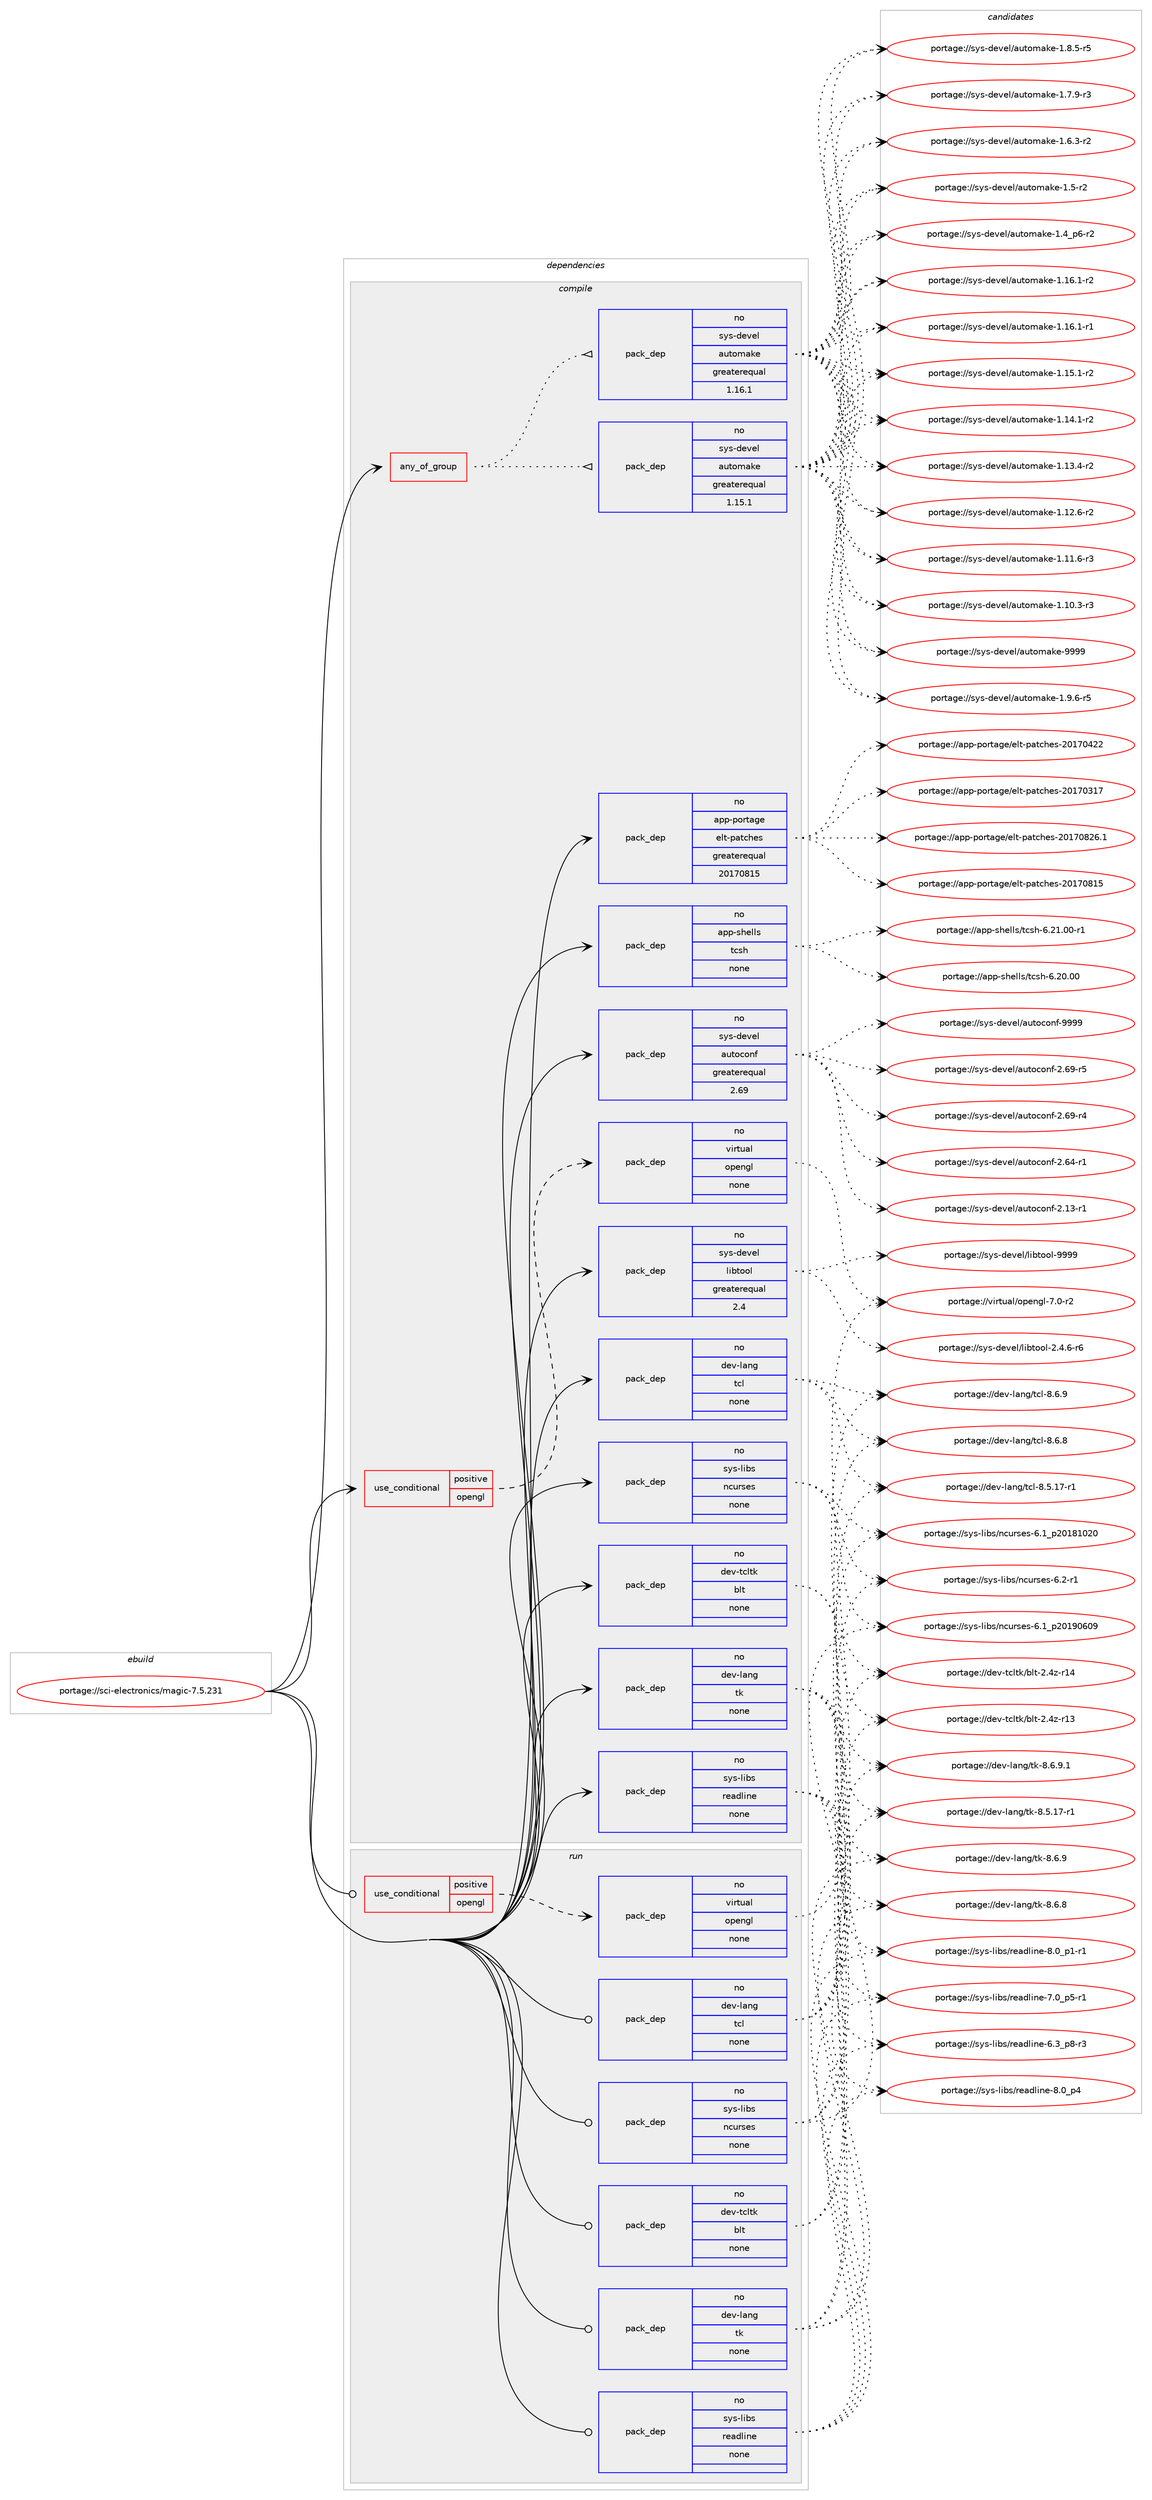 digraph prolog {

# *************
# Graph options
# *************

newrank=true;
concentrate=true;
compound=true;
graph [rankdir=LR,fontname=Helvetica,fontsize=10,ranksep=1.5];#, ranksep=2.5, nodesep=0.2];
edge  [arrowhead=vee];
node  [fontname=Helvetica,fontsize=10];

# **********
# The ebuild
# **********

subgraph cluster_leftcol {
color=gray;
rank=same;
label=<<i>ebuild</i>>;
id [label="portage://sci-electronics/magic-7.5.231", color=red, width=4, href="../sci-electronics/magic-7.5.231.svg"];
}

# ****************
# The dependencies
# ****************

subgraph cluster_midcol {
color=gray;
label=<<i>dependencies</i>>;
subgraph cluster_compile {
fillcolor="#eeeeee";
style=filled;
label=<<i>compile</i>>;
subgraph any1462 {
dependency86562 [label=<<TABLE BORDER="0" CELLBORDER="1" CELLSPACING="0" CELLPADDING="4"><TR><TD CELLPADDING="10">any_of_group</TD></TR></TABLE>>, shape=none, color=red];subgraph pack67808 {
dependency86563 [label=<<TABLE BORDER="0" CELLBORDER="1" CELLSPACING="0" CELLPADDING="4" WIDTH="220"><TR><TD ROWSPAN="6" CELLPADDING="30">pack_dep</TD></TR><TR><TD WIDTH="110">no</TD></TR><TR><TD>sys-devel</TD></TR><TR><TD>automake</TD></TR><TR><TD>greaterequal</TD></TR><TR><TD>1.16.1</TD></TR></TABLE>>, shape=none, color=blue];
}
dependency86562:e -> dependency86563:w [weight=20,style="dotted",arrowhead="oinv"];
subgraph pack67809 {
dependency86564 [label=<<TABLE BORDER="0" CELLBORDER="1" CELLSPACING="0" CELLPADDING="4" WIDTH="220"><TR><TD ROWSPAN="6" CELLPADDING="30">pack_dep</TD></TR><TR><TD WIDTH="110">no</TD></TR><TR><TD>sys-devel</TD></TR><TR><TD>automake</TD></TR><TR><TD>greaterequal</TD></TR><TR><TD>1.15.1</TD></TR></TABLE>>, shape=none, color=blue];
}
dependency86562:e -> dependency86564:w [weight=20,style="dotted",arrowhead="oinv"];
}
id:e -> dependency86562:w [weight=20,style="solid",arrowhead="vee"];
subgraph cond17219 {
dependency86565 [label=<<TABLE BORDER="0" CELLBORDER="1" CELLSPACING="0" CELLPADDING="4"><TR><TD ROWSPAN="3" CELLPADDING="10">use_conditional</TD></TR><TR><TD>positive</TD></TR><TR><TD>opengl</TD></TR></TABLE>>, shape=none, color=red];
subgraph pack67810 {
dependency86566 [label=<<TABLE BORDER="0" CELLBORDER="1" CELLSPACING="0" CELLPADDING="4" WIDTH="220"><TR><TD ROWSPAN="6" CELLPADDING="30">pack_dep</TD></TR><TR><TD WIDTH="110">no</TD></TR><TR><TD>virtual</TD></TR><TR><TD>opengl</TD></TR><TR><TD>none</TD></TR><TR><TD></TD></TR></TABLE>>, shape=none, color=blue];
}
dependency86565:e -> dependency86566:w [weight=20,style="dashed",arrowhead="vee"];
}
id:e -> dependency86565:w [weight=20,style="solid",arrowhead="vee"];
subgraph pack67811 {
dependency86567 [label=<<TABLE BORDER="0" CELLBORDER="1" CELLSPACING="0" CELLPADDING="4" WIDTH="220"><TR><TD ROWSPAN="6" CELLPADDING="30">pack_dep</TD></TR><TR><TD WIDTH="110">no</TD></TR><TR><TD>app-portage</TD></TR><TR><TD>elt-patches</TD></TR><TR><TD>greaterequal</TD></TR><TR><TD>20170815</TD></TR></TABLE>>, shape=none, color=blue];
}
id:e -> dependency86567:w [weight=20,style="solid",arrowhead="vee"];
subgraph pack67812 {
dependency86568 [label=<<TABLE BORDER="0" CELLBORDER="1" CELLSPACING="0" CELLPADDING="4" WIDTH="220"><TR><TD ROWSPAN="6" CELLPADDING="30">pack_dep</TD></TR><TR><TD WIDTH="110">no</TD></TR><TR><TD>app-shells</TD></TR><TR><TD>tcsh</TD></TR><TR><TD>none</TD></TR><TR><TD></TD></TR></TABLE>>, shape=none, color=blue];
}
id:e -> dependency86568:w [weight=20,style="solid",arrowhead="vee"];
subgraph pack67813 {
dependency86569 [label=<<TABLE BORDER="0" CELLBORDER="1" CELLSPACING="0" CELLPADDING="4" WIDTH="220"><TR><TD ROWSPAN="6" CELLPADDING="30">pack_dep</TD></TR><TR><TD WIDTH="110">no</TD></TR><TR><TD>dev-lang</TD></TR><TR><TD>tcl</TD></TR><TR><TD>none</TD></TR><TR><TD></TD></TR></TABLE>>, shape=none, color=blue];
}
id:e -> dependency86569:w [weight=20,style="solid",arrowhead="vee"];
subgraph pack67814 {
dependency86570 [label=<<TABLE BORDER="0" CELLBORDER="1" CELLSPACING="0" CELLPADDING="4" WIDTH="220"><TR><TD ROWSPAN="6" CELLPADDING="30">pack_dep</TD></TR><TR><TD WIDTH="110">no</TD></TR><TR><TD>dev-lang</TD></TR><TR><TD>tk</TD></TR><TR><TD>none</TD></TR><TR><TD></TD></TR></TABLE>>, shape=none, color=blue];
}
id:e -> dependency86570:w [weight=20,style="solid",arrowhead="vee"];
subgraph pack67815 {
dependency86571 [label=<<TABLE BORDER="0" CELLBORDER="1" CELLSPACING="0" CELLPADDING="4" WIDTH="220"><TR><TD ROWSPAN="6" CELLPADDING="30">pack_dep</TD></TR><TR><TD WIDTH="110">no</TD></TR><TR><TD>dev-tcltk</TD></TR><TR><TD>blt</TD></TR><TR><TD>none</TD></TR><TR><TD></TD></TR></TABLE>>, shape=none, color=blue];
}
id:e -> dependency86571:w [weight=20,style="solid",arrowhead="vee"];
subgraph pack67816 {
dependency86572 [label=<<TABLE BORDER="0" CELLBORDER="1" CELLSPACING="0" CELLPADDING="4" WIDTH="220"><TR><TD ROWSPAN="6" CELLPADDING="30">pack_dep</TD></TR><TR><TD WIDTH="110">no</TD></TR><TR><TD>sys-devel</TD></TR><TR><TD>autoconf</TD></TR><TR><TD>greaterequal</TD></TR><TR><TD>2.69</TD></TR></TABLE>>, shape=none, color=blue];
}
id:e -> dependency86572:w [weight=20,style="solid",arrowhead="vee"];
subgraph pack67817 {
dependency86573 [label=<<TABLE BORDER="0" CELLBORDER="1" CELLSPACING="0" CELLPADDING="4" WIDTH="220"><TR><TD ROWSPAN="6" CELLPADDING="30">pack_dep</TD></TR><TR><TD WIDTH="110">no</TD></TR><TR><TD>sys-devel</TD></TR><TR><TD>libtool</TD></TR><TR><TD>greaterequal</TD></TR><TR><TD>2.4</TD></TR></TABLE>>, shape=none, color=blue];
}
id:e -> dependency86573:w [weight=20,style="solid",arrowhead="vee"];
subgraph pack67818 {
dependency86574 [label=<<TABLE BORDER="0" CELLBORDER="1" CELLSPACING="0" CELLPADDING="4" WIDTH="220"><TR><TD ROWSPAN="6" CELLPADDING="30">pack_dep</TD></TR><TR><TD WIDTH="110">no</TD></TR><TR><TD>sys-libs</TD></TR><TR><TD>ncurses</TD></TR><TR><TD>none</TD></TR><TR><TD></TD></TR></TABLE>>, shape=none, color=blue];
}
id:e -> dependency86574:w [weight=20,style="solid",arrowhead="vee"];
subgraph pack67819 {
dependency86575 [label=<<TABLE BORDER="0" CELLBORDER="1" CELLSPACING="0" CELLPADDING="4" WIDTH="220"><TR><TD ROWSPAN="6" CELLPADDING="30">pack_dep</TD></TR><TR><TD WIDTH="110">no</TD></TR><TR><TD>sys-libs</TD></TR><TR><TD>readline</TD></TR><TR><TD>none</TD></TR><TR><TD></TD></TR></TABLE>>, shape=none, color=blue];
}
id:e -> dependency86575:w [weight=20,style="solid",arrowhead="vee"];
}
subgraph cluster_compileandrun {
fillcolor="#eeeeee";
style=filled;
label=<<i>compile and run</i>>;
}
subgraph cluster_run {
fillcolor="#eeeeee";
style=filled;
label=<<i>run</i>>;
subgraph cond17220 {
dependency86576 [label=<<TABLE BORDER="0" CELLBORDER="1" CELLSPACING="0" CELLPADDING="4"><TR><TD ROWSPAN="3" CELLPADDING="10">use_conditional</TD></TR><TR><TD>positive</TD></TR><TR><TD>opengl</TD></TR></TABLE>>, shape=none, color=red];
subgraph pack67820 {
dependency86577 [label=<<TABLE BORDER="0" CELLBORDER="1" CELLSPACING="0" CELLPADDING="4" WIDTH="220"><TR><TD ROWSPAN="6" CELLPADDING="30">pack_dep</TD></TR><TR><TD WIDTH="110">no</TD></TR><TR><TD>virtual</TD></TR><TR><TD>opengl</TD></TR><TR><TD>none</TD></TR><TR><TD></TD></TR></TABLE>>, shape=none, color=blue];
}
dependency86576:e -> dependency86577:w [weight=20,style="dashed",arrowhead="vee"];
}
id:e -> dependency86576:w [weight=20,style="solid",arrowhead="odot"];
subgraph pack67821 {
dependency86578 [label=<<TABLE BORDER="0" CELLBORDER="1" CELLSPACING="0" CELLPADDING="4" WIDTH="220"><TR><TD ROWSPAN="6" CELLPADDING="30">pack_dep</TD></TR><TR><TD WIDTH="110">no</TD></TR><TR><TD>dev-lang</TD></TR><TR><TD>tcl</TD></TR><TR><TD>none</TD></TR><TR><TD></TD></TR></TABLE>>, shape=none, color=blue];
}
id:e -> dependency86578:w [weight=20,style="solid",arrowhead="odot"];
subgraph pack67822 {
dependency86579 [label=<<TABLE BORDER="0" CELLBORDER="1" CELLSPACING="0" CELLPADDING="4" WIDTH="220"><TR><TD ROWSPAN="6" CELLPADDING="30">pack_dep</TD></TR><TR><TD WIDTH="110">no</TD></TR><TR><TD>dev-lang</TD></TR><TR><TD>tk</TD></TR><TR><TD>none</TD></TR><TR><TD></TD></TR></TABLE>>, shape=none, color=blue];
}
id:e -> dependency86579:w [weight=20,style="solid",arrowhead="odot"];
subgraph pack67823 {
dependency86580 [label=<<TABLE BORDER="0" CELLBORDER="1" CELLSPACING="0" CELLPADDING="4" WIDTH="220"><TR><TD ROWSPAN="6" CELLPADDING="30">pack_dep</TD></TR><TR><TD WIDTH="110">no</TD></TR><TR><TD>dev-tcltk</TD></TR><TR><TD>blt</TD></TR><TR><TD>none</TD></TR><TR><TD></TD></TR></TABLE>>, shape=none, color=blue];
}
id:e -> dependency86580:w [weight=20,style="solid",arrowhead="odot"];
subgraph pack67824 {
dependency86581 [label=<<TABLE BORDER="0" CELLBORDER="1" CELLSPACING="0" CELLPADDING="4" WIDTH="220"><TR><TD ROWSPAN="6" CELLPADDING="30">pack_dep</TD></TR><TR><TD WIDTH="110">no</TD></TR><TR><TD>sys-libs</TD></TR><TR><TD>ncurses</TD></TR><TR><TD>none</TD></TR><TR><TD></TD></TR></TABLE>>, shape=none, color=blue];
}
id:e -> dependency86581:w [weight=20,style="solid",arrowhead="odot"];
subgraph pack67825 {
dependency86582 [label=<<TABLE BORDER="0" CELLBORDER="1" CELLSPACING="0" CELLPADDING="4" WIDTH="220"><TR><TD ROWSPAN="6" CELLPADDING="30">pack_dep</TD></TR><TR><TD WIDTH="110">no</TD></TR><TR><TD>sys-libs</TD></TR><TR><TD>readline</TD></TR><TR><TD>none</TD></TR><TR><TD></TD></TR></TABLE>>, shape=none, color=blue];
}
id:e -> dependency86582:w [weight=20,style="solid",arrowhead="odot"];
}
}

# **************
# The candidates
# **************

subgraph cluster_choices {
rank=same;
color=gray;
label=<<i>candidates</i>>;

subgraph choice67808 {
color=black;
nodesep=1;
choice115121115451001011181011084797117116111109971071014557575757 [label="portage://sys-devel/automake-9999", color=red, width=4,href="../sys-devel/automake-9999.svg"];
choice115121115451001011181011084797117116111109971071014549465746544511453 [label="portage://sys-devel/automake-1.9.6-r5", color=red, width=4,href="../sys-devel/automake-1.9.6-r5.svg"];
choice115121115451001011181011084797117116111109971071014549465646534511453 [label="portage://sys-devel/automake-1.8.5-r5", color=red, width=4,href="../sys-devel/automake-1.8.5-r5.svg"];
choice115121115451001011181011084797117116111109971071014549465546574511451 [label="portage://sys-devel/automake-1.7.9-r3", color=red, width=4,href="../sys-devel/automake-1.7.9-r3.svg"];
choice115121115451001011181011084797117116111109971071014549465446514511450 [label="portage://sys-devel/automake-1.6.3-r2", color=red, width=4,href="../sys-devel/automake-1.6.3-r2.svg"];
choice11512111545100101118101108479711711611110997107101454946534511450 [label="portage://sys-devel/automake-1.5-r2", color=red, width=4,href="../sys-devel/automake-1.5-r2.svg"];
choice115121115451001011181011084797117116111109971071014549465295112544511450 [label="portage://sys-devel/automake-1.4_p6-r2", color=red, width=4,href="../sys-devel/automake-1.4_p6-r2.svg"];
choice11512111545100101118101108479711711611110997107101454946495446494511450 [label="portage://sys-devel/automake-1.16.1-r2", color=red, width=4,href="../sys-devel/automake-1.16.1-r2.svg"];
choice11512111545100101118101108479711711611110997107101454946495446494511449 [label="portage://sys-devel/automake-1.16.1-r1", color=red, width=4,href="../sys-devel/automake-1.16.1-r1.svg"];
choice11512111545100101118101108479711711611110997107101454946495346494511450 [label="portage://sys-devel/automake-1.15.1-r2", color=red, width=4,href="../sys-devel/automake-1.15.1-r2.svg"];
choice11512111545100101118101108479711711611110997107101454946495246494511450 [label="portage://sys-devel/automake-1.14.1-r2", color=red, width=4,href="../sys-devel/automake-1.14.1-r2.svg"];
choice11512111545100101118101108479711711611110997107101454946495146524511450 [label="portage://sys-devel/automake-1.13.4-r2", color=red, width=4,href="../sys-devel/automake-1.13.4-r2.svg"];
choice11512111545100101118101108479711711611110997107101454946495046544511450 [label="portage://sys-devel/automake-1.12.6-r2", color=red, width=4,href="../sys-devel/automake-1.12.6-r2.svg"];
choice11512111545100101118101108479711711611110997107101454946494946544511451 [label="portage://sys-devel/automake-1.11.6-r3", color=red, width=4,href="../sys-devel/automake-1.11.6-r3.svg"];
choice11512111545100101118101108479711711611110997107101454946494846514511451 [label="portage://sys-devel/automake-1.10.3-r3", color=red, width=4,href="../sys-devel/automake-1.10.3-r3.svg"];
dependency86563:e -> choice115121115451001011181011084797117116111109971071014557575757:w [style=dotted,weight="100"];
dependency86563:e -> choice115121115451001011181011084797117116111109971071014549465746544511453:w [style=dotted,weight="100"];
dependency86563:e -> choice115121115451001011181011084797117116111109971071014549465646534511453:w [style=dotted,weight="100"];
dependency86563:e -> choice115121115451001011181011084797117116111109971071014549465546574511451:w [style=dotted,weight="100"];
dependency86563:e -> choice115121115451001011181011084797117116111109971071014549465446514511450:w [style=dotted,weight="100"];
dependency86563:e -> choice11512111545100101118101108479711711611110997107101454946534511450:w [style=dotted,weight="100"];
dependency86563:e -> choice115121115451001011181011084797117116111109971071014549465295112544511450:w [style=dotted,weight="100"];
dependency86563:e -> choice11512111545100101118101108479711711611110997107101454946495446494511450:w [style=dotted,weight="100"];
dependency86563:e -> choice11512111545100101118101108479711711611110997107101454946495446494511449:w [style=dotted,weight="100"];
dependency86563:e -> choice11512111545100101118101108479711711611110997107101454946495346494511450:w [style=dotted,weight="100"];
dependency86563:e -> choice11512111545100101118101108479711711611110997107101454946495246494511450:w [style=dotted,weight="100"];
dependency86563:e -> choice11512111545100101118101108479711711611110997107101454946495146524511450:w [style=dotted,weight="100"];
dependency86563:e -> choice11512111545100101118101108479711711611110997107101454946495046544511450:w [style=dotted,weight="100"];
dependency86563:e -> choice11512111545100101118101108479711711611110997107101454946494946544511451:w [style=dotted,weight="100"];
dependency86563:e -> choice11512111545100101118101108479711711611110997107101454946494846514511451:w [style=dotted,weight="100"];
}
subgraph choice67809 {
color=black;
nodesep=1;
choice115121115451001011181011084797117116111109971071014557575757 [label="portage://sys-devel/automake-9999", color=red, width=4,href="../sys-devel/automake-9999.svg"];
choice115121115451001011181011084797117116111109971071014549465746544511453 [label="portage://sys-devel/automake-1.9.6-r5", color=red, width=4,href="../sys-devel/automake-1.9.6-r5.svg"];
choice115121115451001011181011084797117116111109971071014549465646534511453 [label="portage://sys-devel/automake-1.8.5-r5", color=red, width=4,href="../sys-devel/automake-1.8.5-r5.svg"];
choice115121115451001011181011084797117116111109971071014549465546574511451 [label="portage://sys-devel/automake-1.7.9-r3", color=red, width=4,href="../sys-devel/automake-1.7.9-r3.svg"];
choice115121115451001011181011084797117116111109971071014549465446514511450 [label="portage://sys-devel/automake-1.6.3-r2", color=red, width=4,href="../sys-devel/automake-1.6.3-r2.svg"];
choice11512111545100101118101108479711711611110997107101454946534511450 [label="portage://sys-devel/automake-1.5-r2", color=red, width=4,href="../sys-devel/automake-1.5-r2.svg"];
choice115121115451001011181011084797117116111109971071014549465295112544511450 [label="portage://sys-devel/automake-1.4_p6-r2", color=red, width=4,href="../sys-devel/automake-1.4_p6-r2.svg"];
choice11512111545100101118101108479711711611110997107101454946495446494511450 [label="portage://sys-devel/automake-1.16.1-r2", color=red, width=4,href="../sys-devel/automake-1.16.1-r2.svg"];
choice11512111545100101118101108479711711611110997107101454946495446494511449 [label="portage://sys-devel/automake-1.16.1-r1", color=red, width=4,href="../sys-devel/automake-1.16.1-r1.svg"];
choice11512111545100101118101108479711711611110997107101454946495346494511450 [label="portage://sys-devel/automake-1.15.1-r2", color=red, width=4,href="../sys-devel/automake-1.15.1-r2.svg"];
choice11512111545100101118101108479711711611110997107101454946495246494511450 [label="portage://sys-devel/automake-1.14.1-r2", color=red, width=4,href="../sys-devel/automake-1.14.1-r2.svg"];
choice11512111545100101118101108479711711611110997107101454946495146524511450 [label="portage://sys-devel/automake-1.13.4-r2", color=red, width=4,href="../sys-devel/automake-1.13.4-r2.svg"];
choice11512111545100101118101108479711711611110997107101454946495046544511450 [label="portage://sys-devel/automake-1.12.6-r2", color=red, width=4,href="../sys-devel/automake-1.12.6-r2.svg"];
choice11512111545100101118101108479711711611110997107101454946494946544511451 [label="portage://sys-devel/automake-1.11.6-r3", color=red, width=4,href="../sys-devel/automake-1.11.6-r3.svg"];
choice11512111545100101118101108479711711611110997107101454946494846514511451 [label="portage://sys-devel/automake-1.10.3-r3", color=red, width=4,href="../sys-devel/automake-1.10.3-r3.svg"];
dependency86564:e -> choice115121115451001011181011084797117116111109971071014557575757:w [style=dotted,weight="100"];
dependency86564:e -> choice115121115451001011181011084797117116111109971071014549465746544511453:w [style=dotted,weight="100"];
dependency86564:e -> choice115121115451001011181011084797117116111109971071014549465646534511453:w [style=dotted,weight="100"];
dependency86564:e -> choice115121115451001011181011084797117116111109971071014549465546574511451:w [style=dotted,weight="100"];
dependency86564:e -> choice115121115451001011181011084797117116111109971071014549465446514511450:w [style=dotted,weight="100"];
dependency86564:e -> choice11512111545100101118101108479711711611110997107101454946534511450:w [style=dotted,weight="100"];
dependency86564:e -> choice115121115451001011181011084797117116111109971071014549465295112544511450:w [style=dotted,weight="100"];
dependency86564:e -> choice11512111545100101118101108479711711611110997107101454946495446494511450:w [style=dotted,weight="100"];
dependency86564:e -> choice11512111545100101118101108479711711611110997107101454946495446494511449:w [style=dotted,weight="100"];
dependency86564:e -> choice11512111545100101118101108479711711611110997107101454946495346494511450:w [style=dotted,weight="100"];
dependency86564:e -> choice11512111545100101118101108479711711611110997107101454946495246494511450:w [style=dotted,weight="100"];
dependency86564:e -> choice11512111545100101118101108479711711611110997107101454946495146524511450:w [style=dotted,weight="100"];
dependency86564:e -> choice11512111545100101118101108479711711611110997107101454946495046544511450:w [style=dotted,weight="100"];
dependency86564:e -> choice11512111545100101118101108479711711611110997107101454946494946544511451:w [style=dotted,weight="100"];
dependency86564:e -> choice11512111545100101118101108479711711611110997107101454946494846514511451:w [style=dotted,weight="100"];
}
subgraph choice67810 {
color=black;
nodesep=1;
choice1181051141161179710847111112101110103108455546484511450 [label="portage://virtual/opengl-7.0-r2", color=red, width=4,href="../virtual/opengl-7.0-r2.svg"];
dependency86566:e -> choice1181051141161179710847111112101110103108455546484511450:w [style=dotted,weight="100"];
}
subgraph choice67811 {
color=black;
nodesep=1;
choice971121124511211111411697103101471011081164511297116991041011154550484955485650544649 [label="portage://app-portage/elt-patches-20170826.1", color=red, width=4,href="../app-portage/elt-patches-20170826.1.svg"];
choice97112112451121111141169710310147101108116451129711699104101115455048495548564953 [label="portage://app-portage/elt-patches-20170815", color=red, width=4,href="../app-portage/elt-patches-20170815.svg"];
choice97112112451121111141169710310147101108116451129711699104101115455048495548525050 [label="portage://app-portage/elt-patches-20170422", color=red, width=4,href="../app-portage/elt-patches-20170422.svg"];
choice97112112451121111141169710310147101108116451129711699104101115455048495548514955 [label="portage://app-portage/elt-patches-20170317", color=red, width=4,href="../app-portage/elt-patches-20170317.svg"];
dependency86567:e -> choice971121124511211111411697103101471011081164511297116991041011154550484955485650544649:w [style=dotted,weight="100"];
dependency86567:e -> choice97112112451121111141169710310147101108116451129711699104101115455048495548564953:w [style=dotted,weight="100"];
dependency86567:e -> choice97112112451121111141169710310147101108116451129711699104101115455048495548525050:w [style=dotted,weight="100"];
dependency86567:e -> choice97112112451121111141169710310147101108116451129711699104101115455048495548514955:w [style=dotted,weight="100"];
}
subgraph choice67812 {
color=black;
nodesep=1;
choice9711211245115104101108108115471169911510445544650494648484511449 [label="portage://app-shells/tcsh-6.21.00-r1", color=red, width=4,href="../app-shells/tcsh-6.21.00-r1.svg"];
choice971121124511510410110810811547116991151044554465048464848 [label="portage://app-shells/tcsh-6.20.00", color=red, width=4,href="../app-shells/tcsh-6.20.00.svg"];
dependency86568:e -> choice9711211245115104101108108115471169911510445544650494648484511449:w [style=dotted,weight="100"];
dependency86568:e -> choice971121124511510410110810811547116991151044554465048464848:w [style=dotted,weight="100"];
}
subgraph choice67813 {
color=black;
nodesep=1;
choice10010111845108971101034711699108455646544657 [label="portage://dev-lang/tcl-8.6.9", color=red, width=4,href="../dev-lang/tcl-8.6.9.svg"];
choice10010111845108971101034711699108455646544656 [label="portage://dev-lang/tcl-8.6.8", color=red, width=4,href="../dev-lang/tcl-8.6.8.svg"];
choice10010111845108971101034711699108455646534649554511449 [label="portage://dev-lang/tcl-8.5.17-r1", color=red, width=4,href="../dev-lang/tcl-8.5.17-r1.svg"];
dependency86569:e -> choice10010111845108971101034711699108455646544657:w [style=dotted,weight="100"];
dependency86569:e -> choice10010111845108971101034711699108455646544656:w [style=dotted,weight="100"];
dependency86569:e -> choice10010111845108971101034711699108455646534649554511449:w [style=dotted,weight="100"];
}
subgraph choice67814 {
color=black;
nodesep=1;
choice1001011184510897110103471161074556465446574649 [label="portage://dev-lang/tk-8.6.9.1", color=red, width=4,href="../dev-lang/tk-8.6.9.1.svg"];
choice100101118451089711010347116107455646544657 [label="portage://dev-lang/tk-8.6.9", color=red, width=4,href="../dev-lang/tk-8.6.9.svg"];
choice100101118451089711010347116107455646544656 [label="portage://dev-lang/tk-8.6.8", color=red, width=4,href="../dev-lang/tk-8.6.8.svg"];
choice100101118451089711010347116107455646534649554511449 [label="portage://dev-lang/tk-8.5.17-r1", color=red, width=4,href="../dev-lang/tk-8.5.17-r1.svg"];
dependency86570:e -> choice1001011184510897110103471161074556465446574649:w [style=dotted,weight="100"];
dependency86570:e -> choice100101118451089711010347116107455646544657:w [style=dotted,weight="100"];
dependency86570:e -> choice100101118451089711010347116107455646544656:w [style=dotted,weight="100"];
dependency86570:e -> choice100101118451089711010347116107455646534649554511449:w [style=dotted,weight="100"];
}
subgraph choice67815 {
color=black;
nodesep=1;
choice1001011184511699108116107479810811645504652122451144952 [label="portage://dev-tcltk/blt-2.4z-r14", color=red, width=4,href="../dev-tcltk/blt-2.4z-r14.svg"];
choice1001011184511699108116107479810811645504652122451144951 [label="portage://dev-tcltk/blt-2.4z-r13", color=red, width=4,href="../dev-tcltk/blt-2.4z-r13.svg"];
dependency86571:e -> choice1001011184511699108116107479810811645504652122451144952:w [style=dotted,weight="100"];
dependency86571:e -> choice1001011184511699108116107479810811645504652122451144951:w [style=dotted,weight="100"];
}
subgraph choice67816 {
color=black;
nodesep=1;
choice115121115451001011181011084797117116111991111101024557575757 [label="portage://sys-devel/autoconf-9999", color=red, width=4,href="../sys-devel/autoconf-9999.svg"];
choice1151211154510010111810110847971171161119911111010245504654574511453 [label="portage://sys-devel/autoconf-2.69-r5", color=red, width=4,href="../sys-devel/autoconf-2.69-r5.svg"];
choice1151211154510010111810110847971171161119911111010245504654574511452 [label="portage://sys-devel/autoconf-2.69-r4", color=red, width=4,href="../sys-devel/autoconf-2.69-r4.svg"];
choice1151211154510010111810110847971171161119911111010245504654524511449 [label="portage://sys-devel/autoconf-2.64-r1", color=red, width=4,href="../sys-devel/autoconf-2.64-r1.svg"];
choice1151211154510010111810110847971171161119911111010245504649514511449 [label="portage://sys-devel/autoconf-2.13-r1", color=red, width=4,href="../sys-devel/autoconf-2.13-r1.svg"];
dependency86572:e -> choice115121115451001011181011084797117116111991111101024557575757:w [style=dotted,weight="100"];
dependency86572:e -> choice1151211154510010111810110847971171161119911111010245504654574511453:w [style=dotted,weight="100"];
dependency86572:e -> choice1151211154510010111810110847971171161119911111010245504654574511452:w [style=dotted,weight="100"];
dependency86572:e -> choice1151211154510010111810110847971171161119911111010245504654524511449:w [style=dotted,weight="100"];
dependency86572:e -> choice1151211154510010111810110847971171161119911111010245504649514511449:w [style=dotted,weight="100"];
}
subgraph choice67817 {
color=black;
nodesep=1;
choice1151211154510010111810110847108105981161111111084557575757 [label="portage://sys-devel/libtool-9999", color=red, width=4,href="../sys-devel/libtool-9999.svg"];
choice1151211154510010111810110847108105981161111111084550465246544511454 [label="portage://sys-devel/libtool-2.4.6-r6", color=red, width=4,href="../sys-devel/libtool-2.4.6-r6.svg"];
dependency86573:e -> choice1151211154510010111810110847108105981161111111084557575757:w [style=dotted,weight="100"];
dependency86573:e -> choice1151211154510010111810110847108105981161111111084550465246544511454:w [style=dotted,weight="100"];
}
subgraph choice67818 {
color=black;
nodesep=1;
choice11512111545108105981154711099117114115101115455446504511449 [label="portage://sys-libs/ncurses-6.2-r1", color=red, width=4,href="../sys-libs/ncurses-6.2-r1.svg"];
choice1151211154510810598115471109911711411510111545544649951125048495748544857 [label="portage://sys-libs/ncurses-6.1_p20190609", color=red, width=4,href="../sys-libs/ncurses-6.1_p20190609.svg"];
choice1151211154510810598115471109911711411510111545544649951125048495649485048 [label="portage://sys-libs/ncurses-6.1_p20181020", color=red, width=4,href="../sys-libs/ncurses-6.1_p20181020.svg"];
dependency86574:e -> choice11512111545108105981154711099117114115101115455446504511449:w [style=dotted,weight="100"];
dependency86574:e -> choice1151211154510810598115471109911711411510111545544649951125048495748544857:w [style=dotted,weight="100"];
dependency86574:e -> choice1151211154510810598115471109911711411510111545544649951125048495649485048:w [style=dotted,weight="100"];
}
subgraph choice67819 {
color=black;
nodesep=1;
choice11512111545108105981154711410197100108105110101455646489511252 [label="portage://sys-libs/readline-8.0_p4", color=red, width=4,href="../sys-libs/readline-8.0_p4.svg"];
choice115121115451081059811547114101971001081051101014556464895112494511449 [label="portage://sys-libs/readline-8.0_p1-r1", color=red, width=4,href="../sys-libs/readline-8.0_p1-r1.svg"];
choice115121115451081059811547114101971001081051101014555464895112534511449 [label="portage://sys-libs/readline-7.0_p5-r1", color=red, width=4,href="../sys-libs/readline-7.0_p5-r1.svg"];
choice115121115451081059811547114101971001081051101014554465195112564511451 [label="portage://sys-libs/readline-6.3_p8-r3", color=red, width=4,href="../sys-libs/readline-6.3_p8-r3.svg"];
dependency86575:e -> choice11512111545108105981154711410197100108105110101455646489511252:w [style=dotted,weight="100"];
dependency86575:e -> choice115121115451081059811547114101971001081051101014556464895112494511449:w [style=dotted,weight="100"];
dependency86575:e -> choice115121115451081059811547114101971001081051101014555464895112534511449:w [style=dotted,weight="100"];
dependency86575:e -> choice115121115451081059811547114101971001081051101014554465195112564511451:w [style=dotted,weight="100"];
}
subgraph choice67820 {
color=black;
nodesep=1;
choice1181051141161179710847111112101110103108455546484511450 [label="portage://virtual/opengl-7.0-r2", color=red, width=4,href="../virtual/opengl-7.0-r2.svg"];
dependency86577:e -> choice1181051141161179710847111112101110103108455546484511450:w [style=dotted,weight="100"];
}
subgraph choice67821 {
color=black;
nodesep=1;
choice10010111845108971101034711699108455646544657 [label="portage://dev-lang/tcl-8.6.9", color=red, width=4,href="../dev-lang/tcl-8.6.9.svg"];
choice10010111845108971101034711699108455646544656 [label="portage://dev-lang/tcl-8.6.8", color=red, width=4,href="../dev-lang/tcl-8.6.8.svg"];
choice10010111845108971101034711699108455646534649554511449 [label="portage://dev-lang/tcl-8.5.17-r1", color=red, width=4,href="../dev-lang/tcl-8.5.17-r1.svg"];
dependency86578:e -> choice10010111845108971101034711699108455646544657:w [style=dotted,weight="100"];
dependency86578:e -> choice10010111845108971101034711699108455646544656:w [style=dotted,weight="100"];
dependency86578:e -> choice10010111845108971101034711699108455646534649554511449:w [style=dotted,weight="100"];
}
subgraph choice67822 {
color=black;
nodesep=1;
choice1001011184510897110103471161074556465446574649 [label="portage://dev-lang/tk-8.6.9.1", color=red, width=4,href="../dev-lang/tk-8.6.9.1.svg"];
choice100101118451089711010347116107455646544657 [label="portage://dev-lang/tk-8.6.9", color=red, width=4,href="../dev-lang/tk-8.6.9.svg"];
choice100101118451089711010347116107455646544656 [label="portage://dev-lang/tk-8.6.8", color=red, width=4,href="../dev-lang/tk-8.6.8.svg"];
choice100101118451089711010347116107455646534649554511449 [label="portage://dev-lang/tk-8.5.17-r1", color=red, width=4,href="../dev-lang/tk-8.5.17-r1.svg"];
dependency86579:e -> choice1001011184510897110103471161074556465446574649:w [style=dotted,weight="100"];
dependency86579:e -> choice100101118451089711010347116107455646544657:w [style=dotted,weight="100"];
dependency86579:e -> choice100101118451089711010347116107455646544656:w [style=dotted,weight="100"];
dependency86579:e -> choice100101118451089711010347116107455646534649554511449:w [style=dotted,weight="100"];
}
subgraph choice67823 {
color=black;
nodesep=1;
choice1001011184511699108116107479810811645504652122451144952 [label="portage://dev-tcltk/blt-2.4z-r14", color=red, width=4,href="../dev-tcltk/blt-2.4z-r14.svg"];
choice1001011184511699108116107479810811645504652122451144951 [label="portage://dev-tcltk/blt-2.4z-r13", color=red, width=4,href="../dev-tcltk/blt-2.4z-r13.svg"];
dependency86580:e -> choice1001011184511699108116107479810811645504652122451144952:w [style=dotted,weight="100"];
dependency86580:e -> choice1001011184511699108116107479810811645504652122451144951:w [style=dotted,weight="100"];
}
subgraph choice67824 {
color=black;
nodesep=1;
choice11512111545108105981154711099117114115101115455446504511449 [label="portage://sys-libs/ncurses-6.2-r1", color=red, width=4,href="../sys-libs/ncurses-6.2-r1.svg"];
choice1151211154510810598115471109911711411510111545544649951125048495748544857 [label="portage://sys-libs/ncurses-6.1_p20190609", color=red, width=4,href="../sys-libs/ncurses-6.1_p20190609.svg"];
choice1151211154510810598115471109911711411510111545544649951125048495649485048 [label="portage://sys-libs/ncurses-6.1_p20181020", color=red, width=4,href="../sys-libs/ncurses-6.1_p20181020.svg"];
dependency86581:e -> choice11512111545108105981154711099117114115101115455446504511449:w [style=dotted,weight="100"];
dependency86581:e -> choice1151211154510810598115471109911711411510111545544649951125048495748544857:w [style=dotted,weight="100"];
dependency86581:e -> choice1151211154510810598115471109911711411510111545544649951125048495649485048:w [style=dotted,weight="100"];
}
subgraph choice67825 {
color=black;
nodesep=1;
choice11512111545108105981154711410197100108105110101455646489511252 [label="portage://sys-libs/readline-8.0_p4", color=red, width=4,href="../sys-libs/readline-8.0_p4.svg"];
choice115121115451081059811547114101971001081051101014556464895112494511449 [label="portage://sys-libs/readline-8.0_p1-r1", color=red, width=4,href="../sys-libs/readline-8.0_p1-r1.svg"];
choice115121115451081059811547114101971001081051101014555464895112534511449 [label="portage://sys-libs/readline-7.0_p5-r1", color=red, width=4,href="../sys-libs/readline-7.0_p5-r1.svg"];
choice115121115451081059811547114101971001081051101014554465195112564511451 [label="portage://sys-libs/readline-6.3_p8-r3", color=red, width=4,href="../sys-libs/readline-6.3_p8-r3.svg"];
dependency86582:e -> choice11512111545108105981154711410197100108105110101455646489511252:w [style=dotted,weight="100"];
dependency86582:e -> choice115121115451081059811547114101971001081051101014556464895112494511449:w [style=dotted,weight="100"];
dependency86582:e -> choice115121115451081059811547114101971001081051101014555464895112534511449:w [style=dotted,weight="100"];
dependency86582:e -> choice115121115451081059811547114101971001081051101014554465195112564511451:w [style=dotted,weight="100"];
}
}

}

